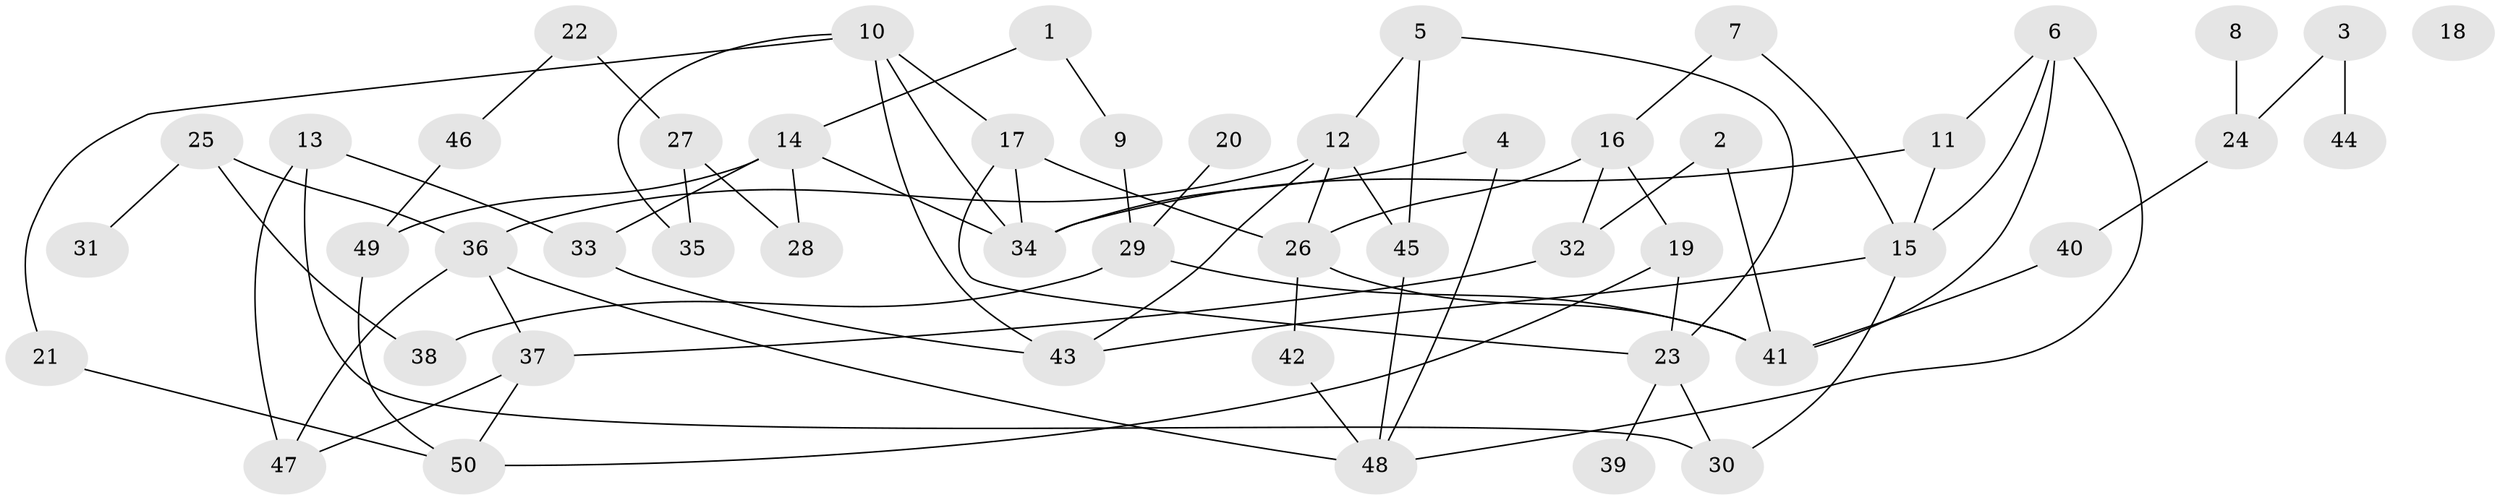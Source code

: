 // coarse degree distribution, {6: 0.17647058823529413, 5: 0.17647058823529413, 4: 0.23529411764705882, 1: 0.058823529411764705, 2: 0.23529411764705882, 7: 0.058823529411764705, 3: 0.058823529411764705}
// Generated by graph-tools (version 1.1) at 2025/48/03/04/25 22:48:21]
// undirected, 50 vertices, 75 edges
graph export_dot {
  node [color=gray90,style=filled];
  1;
  2;
  3;
  4;
  5;
  6;
  7;
  8;
  9;
  10;
  11;
  12;
  13;
  14;
  15;
  16;
  17;
  18;
  19;
  20;
  21;
  22;
  23;
  24;
  25;
  26;
  27;
  28;
  29;
  30;
  31;
  32;
  33;
  34;
  35;
  36;
  37;
  38;
  39;
  40;
  41;
  42;
  43;
  44;
  45;
  46;
  47;
  48;
  49;
  50;
  1 -- 9;
  1 -- 14;
  2 -- 32;
  2 -- 41;
  3 -- 24;
  3 -- 44;
  4 -- 34;
  4 -- 48;
  5 -- 12;
  5 -- 23;
  5 -- 45;
  6 -- 11;
  6 -- 15;
  6 -- 41;
  6 -- 48;
  7 -- 15;
  7 -- 16;
  8 -- 24;
  9 -- 29;
  10 -- 17;
  10 -- 21;
  10 -- 34;
  10 -- 35;
  10 -- 43;
  11 -- 15;
  11 -- 34;
  12 -- 26;
  12 -- 36;
  12 -- 43;
  12 -- 45;
  13 -- 30;
  13 -- 33;
  13 -- 47;
  14 -- 28;
  14 -- 33;
  14 -- 34;
  14 -- 49;
  15 -- 30;
  15 -- 43;
  16 -- 19;
  16 -- 26;
  16 -- 32;
  17 -- 23;
  17 -- 26;
  17 -- 34;
  19 -- 23;
  19 -- 50;
  20 -- 29;
  21 -- 50;
  22 -- 27;
  22 -- 46;
  23 -- 30;
  23 -- 39;
  24 -- 40;
  25 -- 31;
  25 -- 36;
  25 -- 38;
  26 -- 41;
  26 -- 42;
  27 -- 28;
  27 -- 35;
  29 -- 38;
  29 -- 41;
  32 -- 37;
  33 -- 43;
  36 -- 37;
  36 -- 47;
  36 -- 48;
  37 -- 47;
  37 -- 50;
  40 -- 41;
  42 -- 48;
  45 -- 48;
  46 -- 49;
  49 -- 50;
}
